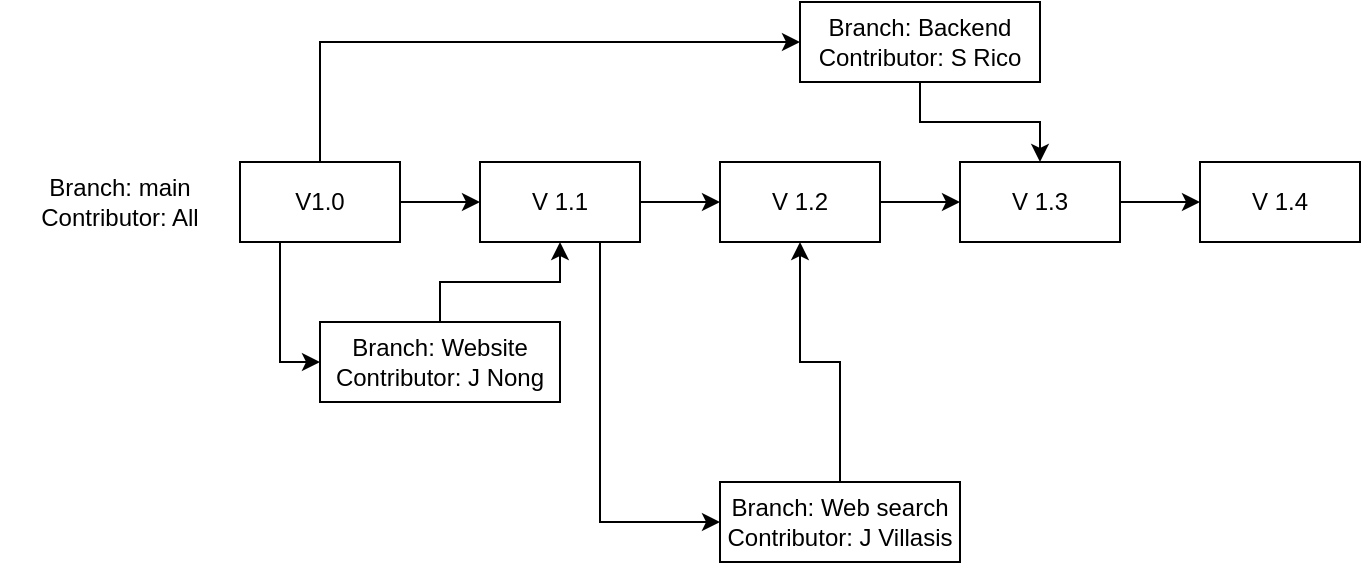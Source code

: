<mxfile version="20.3.3" type="github">
  <diagram id="qZjGWT7eAxn2Ho_F9q5K" name="Page-1">
    <mxGraphModel dx="1662" dy="762" grid="1" gridSize="10" guides="1" tooltips="1" connect="1" arrows="1" fold="1" page="1" pageScale="1" pageWidth="850" pageHeight="1100" math="0" shadow="0">
      <root>
        <mxCell id="0" />
        <mxCell id="1" parent="0" />
        <mxCell id="3DazkvmzbHlYvWQNqpE1-9" style="edgeStyle=orthogonalEdgeStyle;rounded=0;orthogonalLoop=1;jettySize=auto;html=1;exitX=1;exitY=0.5;exitDx=0;exitDy=0;entryX=0;entryY=0.5;entryDx=0;entryDy=0;" edge="1" parent="1" source="3DazkvmzbHlYvWQNqpE1-1" target="3DazkvmzbHlYvWQNqpE1-3">
          <mxGeometry relative="1" as="geometry" />
        </mxCell>
        <mxCell id="3DazkvmzbHlYvWQNqpE1-18" style="edgeStyle=orthogonalEdgeStyle;rounded=0;orthogonalLoop=1;jettySize=auto;html=1;exitX=0.5;exitY=0;exitDx=0;exitDy=0;entryX=0;entryY=0.5;entryDx=0;entryDy=0;" edge="1" parent="1" source="3DazkvmzbHlYvWQNqpE1-1" target="3DazkvmzbHlYvWQNqpE1-13">
          <mxGeometry relative="1" as="geometry" />
        </mxCell>
        <mxCell id="3DazkvmzbHlYvWQNqpE1-29" style="edgeStyle=orthogonalEdgeStyle;rounded=0;orthogonalLoop=1;jettySize=auto;html=1;exitX=0.25;exitY=1;exitDx=0;exitDy=0;entryX=0;entryY=0.5;entryDx=0;entryDy=0;" edge="1" parent="1" source="3DazkvmzbHlYvWQNqpE1-1" target="3DazkvmzbHlYvWQNqpE1-17">
          <mxGeometry relative="1" as="geometry" />
        </mxCell>
        <mxCell id="3DazkvmzbHlYvWQNqpE1-1" value="V1.0" style="rounded=0;whiteSpace=wrap;html=1;" vertex="1" parent="1">
          <mxGeometry x="160" y="280" width="80" height="40" as="geometry" />
        </mxCell>
        <mxCell id="3DazkvmzbHlYvWQNqpE1-10" style="edgeStyle=orthogonalEdgeStyle;rounded=0;orthogonalLoop=1;jettySize=auto;html=1;exitX=1;exitY=0.5;exitDx=0;exitDy=0;entryX=0;entryY=0.5;entryDx=0;entryDy=0;" edge="1" parent="1" source="3DazkvmzbHlYvWQNqpE1-3" target="3DazkvmzbHlYvWQNqpE1-5">
          <mxGeometry relative="1" as="geometry" />
        </mxCell>
        <mxCell id="3DazkvmzbHlYvWQNqpE1-28" style="edgeStyle=orthogonalEdgeStyle;rounded=0;orthogonalLoop=1;jettySize=auto;html=1;exitX=0.75;exitY=1;exitDx=0;exitDy=0;entryX=0;entryY=0.5;entryDx=0;entryDy=0;" edge="1" parent="1" source="3DazkvmzbHlYvWQNqpE1-3" target="3DazkvmzbHlYvWQNqpE1-23">
          <mxGeometry relative="1" as="geometry" />
        </mxCell>
        <mxCell id="3DazkvmzbHlYvWQNqpE1-3" value="V 1.1" style="rounded=0;whiteSpace=wrap;html=1;" vertex="1" parent="1">
          <mxGeometry x="280" y="280" width="80" height="40" as="geometry" />
        </mxCell>
        <mxCell id="3DazkvmzbHlYvWQNqpE1-11" style="edgeStyle=orthogonalEdgeStyle;rounded=0;orthogonalLoop=1;jettySize=auto;html=1;exitX=1;exitY=0.5;exitDx=0;exitDy=0;entryX=0;entryY=0.5;entryDx=0;entryDy=0;" edge="1" parent="1" source="3DazkvmzbHlYvWQNqpE1-5" target="3DazkvmzbHlYvWQNqpE1-7">
          <mxGeometry relative="1" as="geometry" />
        </mxCell>
        <mxCell id="3DazkvmzbHlYvWQNqpE1-5" value="V 1.2" style="rounded=0;whiteSpace=wrap;html=1;" vertex="1" parent="1">
          <mxGeometry x="400" y="280" width="80" height="40" as="geometry" />
        </mxCell>
        <mxCell id="3DazkvmzbHlYvWQNqpE1-12" style="edgeStyle=orthogonalEdgeStyle;rounded=0;orthogonalLoop=1;jettySize=auto;html=1;exitX=1;exitY=0.5;exitDx=0;exitDy=0;entryX=0;entryY=0.5;entryDx=0;entryDy=0;" edge="1" parent="1" source="3DazkvmzbHlYvWQNqpE1-7" target="3DazkvmzbHlYvWQNqpE1-8">
          <mxGeometry relative="1" as="geometry" />
        </mxCell>
        <mxCell id="3DazkvmzbHlYvWQNqpE1-7" value="V 1.3" style="rounded=0;whiteSpace=wrap;html=1;" vertex="1" parent="1">
          <mxGeometry x="520" y="280" width="80" height="40" as="geometry" />
        </mxCell>
        <mxCell id="3DazkvmzbHlYvWQNqpE1-8" value="V 1.4" style="rounded=0;whiteSpace=wrap;html=1;" vertex="1" parent="1">
          <mxGeometry x="640" y="280" width="80" height="40" as="geometry" />
        </mxCell>
        <mxCell id="3DazkvmzbHlYvWQNqpE1-26" style="edgeStyle=orthogonalEdgeStyle;rounded=0;orthogonalLoop=1;jettySize=auto;html=1;exitX=0.5;exitY=1;exitDx=0;exitDy=0;entryX=0.5;entryY=0;entryDx=0;entryDy=0;" edge="1" parent="1" source="3DazkvmzbHlYvWQNqpE1-13" target="3DazkvmzbHlYvWQNqpE1-7">
          <mxGeometry relative="1" as="geometry" />
        </mxCell>
        <mxCell id="3DazkvmzbHlYvWQNqpE1-13" value="Branch: Backend&lt;br&gt;Contributor: S Rico" style="rounded=0;whiteSpace=wrap;html=1;" vertex="1" parent="1">
          <mxGeometry x="440" y="200" width="120" height="40" as="geometry" />
        </mxCell>
        <mxCell id="3DazkvmzbHlYvWQNqpE1-15" value="Branch: main&lt;br&gt;Contributor: All" style="text;html=1;strokeColor=none;fillColor=none;align=center;verticalAlign=middle;whiteSpace=wrap;rounded=0;" vertex="1" parent="1">
          <mxGeometry x="40" y="280" width="120" height="40" as="geometry" />
        </mxCell>
        <mxCell id="3DazkvmzbHlYvWQNqpE1-21" style="edgeStyle=orthogonalEdgeStyle;rounded=0;orthogonalLoop=1;jettySize=auto;html=1;exitX=0.5;exitY=0;exitDx=0;exitDy=0;entryX=0.5;entryY=1;entryDx=0;entryDy=0;" edge="1" parent="1" source="3DazkvmzbHlYvWQNqpE1-17" target="3DazkvmzbHlYvWQNqpE1-3">
          <mxGeometry relative="1" as="geometry" />
        </mxCell>
        <mxCell id="3DazkvmzbHlYvWQNqpE1-17" value="Branch: Website&lt;br&gt;Contributor: J Nong" style="rounded=0;whiteSpace=wrap;html=1;" vertex="1" parent="1">
          <mxGeometry x="200" y="360" width="120" height="40" as="geometry" />
        </mxCell>
        <mxCell id="3DazkvmzbHlYvWQNqpE1-25" style="edgeStyle=orthogonalEdgeStyle;rounded=0;orthogonalLoop=1;jettySize=auto;html=1;exitX=0.5;exitY=0;exitDx=0;exitDy=0;entryX=0.5;entryY=1;entryDx=0;entryDy=0;" edge="1" parent="1" source="3DazkvmzbHlYvWQNqpE1-23" target="3DazkvmzbHlYvWQNqpE1-5">
          <mxGeometry relative="1" as="geometry" />
        </mxCell>
        <mxCell id="3DazkvmzbHlYvWQNqpE1-23" value="Branch: Web search&lt;br&gt;Contributor: J Villasis" style="rounded=0;whiteSpace=wrap;html=1;" vertex="1" parent="1">
          <mxGeometry x="400" y="440" width="120" height="40" as="geometry" />
        </mxCell>
      </root>
    </mxGraphModel>
  </diagram>
</mxfile>
